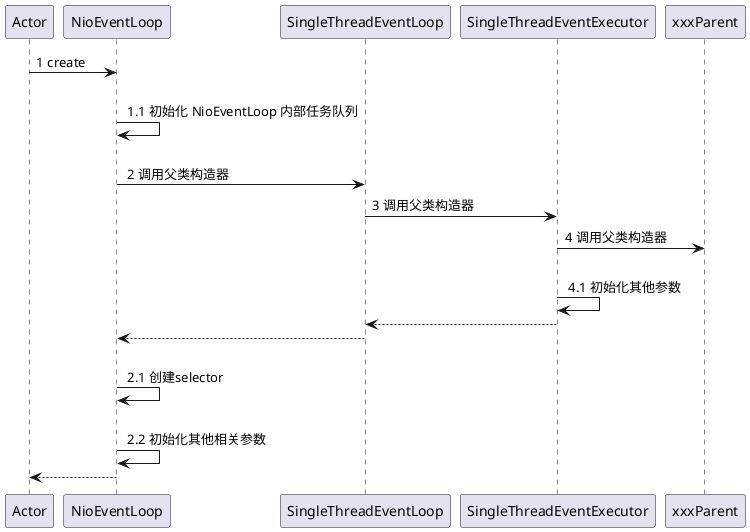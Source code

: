 @startuml participant

Actor -> NioEventLoop: 1 create

NioEventLoop -> NioEventLoop: \n 1.1 初始化 NioEventLoop 内部任务队列
NioEventLoop -> SingleThreadEventLoop: \n 2 调用父类构造器
SingleThreadEventLoop -> SingleThreadEventExecutor: 3 调用父类构造器
SingleThreadEventExecutor -> xxxParent :4 调用父类构造器
SingleThreadEventExecutor -> SingleThreadEventExecutor : \n 4.1 初始化其他参数

SingleThreadEventLoop <-- SingleThreadEventExecutor
NioEventLoop <-- SingleThreadEventLoop

NioEventLoop -> NioEventLoop : \n 2.1 创建selector
NioEventLoop -> NioEventLoop : \n 2.2 初始化其他相关参数

Actor <-- NioEventLoop
@enduml